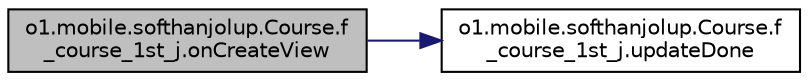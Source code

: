 digraph "o1.mobile.softhanjolup.Course.f_course_1st_j.onCreateView"
{
 // LATEX_PDF_SIZE
  edge [fontname="Helvetica",fontsize="10",labelfontname="Helvetica",labelfontsize="10"];
  node [fontname="Helvetica",fontsize="10",shape=record];
  rankdir="LR";
  Node0 [label="o1.mobile.softhanjolup.Course.f\l_course_1st_j.onCreateView",height=0.2,width=0.4,color="black", fillcolor="grey75", style="filled", fontcolor="black",tooltip=" "];
  Node0 -> Node1 [color="midnightblue",fontsize="10",style="solid",fontname="Helvetica"];
  Node1 [label="o1.mobile.softhanjolup.Course.f\l_course_1st_j.updateDone",height=0.2,width=0.4,color="black", fillcolor="white", style="filled",URL="$classo1_1_1mobile_1_1softhanjolup_1_1_course_1_1f__course__1st__j.html#afda1d4747cc9a05f5f1b82d93852f645",tooltip=" "];
}
